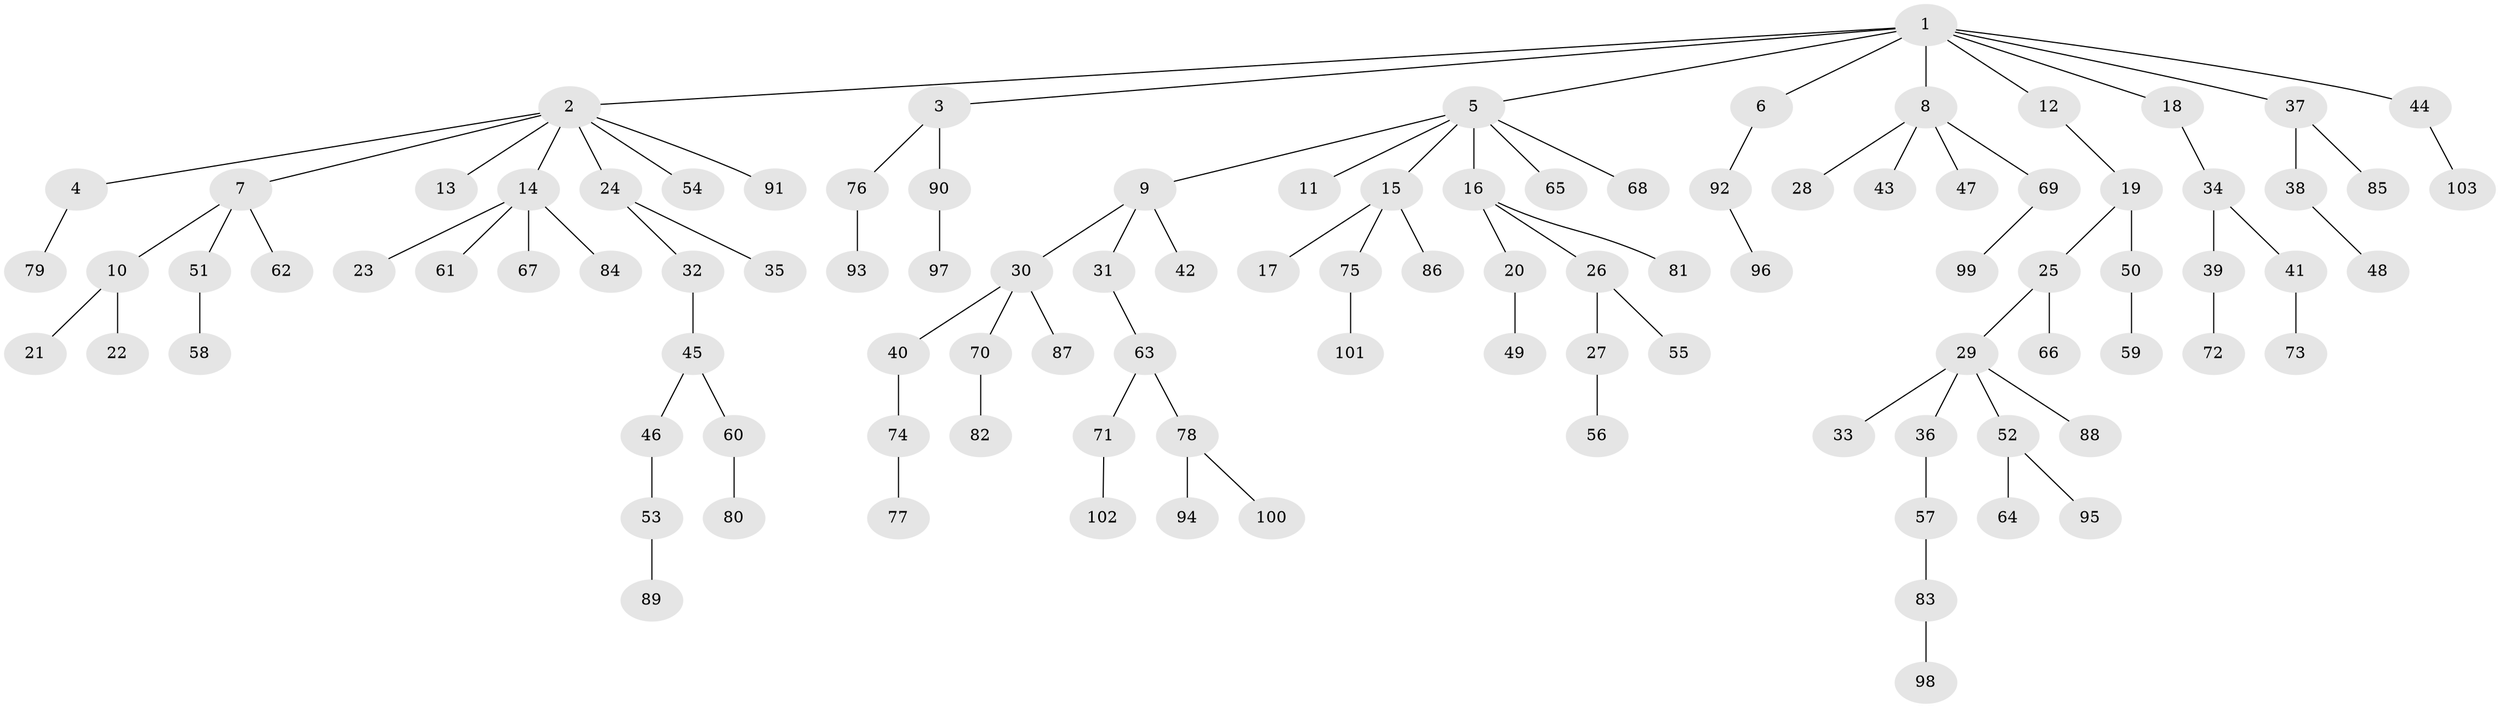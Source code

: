 // Generated by graph-tools (version 1.1) at 2025/36/03/09/25 02:36:41]
// undirected, 103 vertices, 102 edges
graph export_dot {
graph [start="1"]
  node [color=gray90,style=filled];
  1;
  2;
  3;
  4;
  5;
  6;
  7;
  8;
  9;
  10;
  11;
  12;
  13;
  14;
  15;
  16;
  17;
  18;
  19;
  20;
  21;
  22;
  23;
  24;
  25;
  26;
  27;
  28;
  29;
  30;
  31;
  32;
  33;
  34;
  35;
  36;
  37;
  38;
  39;
  40;
  41;
  42;
  43;
  44;
  45;
  46;
  47;
  48;
  49;
  50;
  51;
  52;
  53;
  54;
  55;
  56;
  57;
  58;
  59;
  60;
  61;
  62;
  63;
  64;
  65;
  66;
  67;
  68;
  69;
  70;
  71;
  72;
  73;
  74;
  75;
  76;
  77;
  78;
  79;
  80;
  81;
  82;
  83;
  84;
  85;
  86;
  87;
  88;
  89;
  90;
  91;
  92;
  93;
  94;
  95;
  96;
  97;
  98;
  99;
  100;
  101;
  102;
  103;
  1 -- 2;
  1 -- 3;
  1 -- 5;
  1 -- 6;
  1 -- 8;
  1 -- 12;
  1 -- 18;
  1 -- 37;
  1 -- 44;
  2 -- 4;
  2 -- 7;
  2 -- 13;
  2 -- 14;
  2 -- 24;
  2 -- 54;
  2 -- 91;
  3 -- 76;
  3 -- 90;
  4 -- 79;
  5 -- 9;
  5 -- 11;
  5 -- 15;
  5 -- 16;
  5 -- 65;
  5 -- 68;
  6 -- 92;
  7 -- 10;
  7 -- 51;
  7 -- 62;
  8 -- 28;
  8 -- 43;
  8 -- 47;
  8 -- 69;
  9 -- 30;
  9 -- 31;
  9 -- 42;
  10 -- 21;
  10 -- 22;
  12 -- 19;
  14 -- 23;
  14 -- 61;
  14 -- 67;
  14 -- 84;
  15 -- 17;
  15 -- 75;
  15 -- 86;
  16 -- 20;
  16 -- 26;
  16 -- 81;
  18 -- 34;
  19 -- 25;
  19 -- 50;
  20 -- 49;
  24 -- 32;
  24 -- 35;
  25 -- 29;
  25 -- 66;
  26 -- 27;
  26 -- 55;
  27 -- 56;
  29 -- 33;
  29 -- 36;
  29 -- 52;
  29 -- 88;
  30 -- 40;
  30 -- 70;
  30 -- 87;
  31 -- 63;
  32 -- 45;
  34 -- 39;
  34 -- 41;
  36 -- 57;
  37 -- 38;
  37 -- 85;
  38 -- 48;
  39 -- 72;
  40 -- 74;
  41 -- 73;
  44 -- 103;
  45 -- 46;
  45 -- 60;
  46 -- 53;
  50 -- 59;
  51 -- 58;
  52 -- 64;
  52 -- 95;
  53 -- 89;
  57 -- 83;
  60 -- 80;
  63 -- 71;
  63 -- 78;
  69 -- 99;
  70 -- 82;
  71 -- 102;
  74 -- 77;
  75 -- 101;
  76 -- 93;
  78 -- 94;
  78 -- 100;
  83 -- 98;
  90 -- 97;
  92 -- 96;
}
